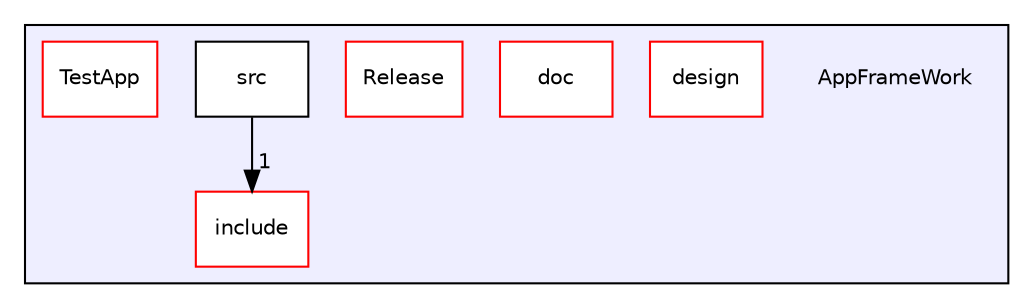 digraph "AppFrameWork" {
  compound=true
  node [ fontsize="10", fontname="Helvetica"];
  edge [ labelfontsize="10", labelfontname="Helvetica"];
  subgraph clusterdir_4521e19eb3d13ebcdccbd4a184aafacb {
    graph [ bgcolor="#eeeeff", pencolor="black", label="" URL="dir_4521e19eb3d13ebcdccbd4a184aafacb.html"];
    dir_4521e19eb3d13ebcdccbd4a184aafacb [shape=plaintext label="AppFrameWork"];
    dir_4e43f80f32d955e5363e6b13eca908c3 [shape=box label="design" color="red" fillcolor="white" style="filled" URL="dir_4e43f80f32d955e5363e6b13eca908c3.html"];
    dir_4dd631b8a2b648e6d9bc7e96fdcf1523 [shape=box label="doc" color="red" fillcolor="white" style="filled" URL="dir_4dd631b8a2b648e6d9bc7e96fdcf1523.html"];
    dir_2d0253ce0bb9962638a157b9cc26b9a7 [shape=box label="include" color="red" fillcolor="white" style="filled" URL="dir_2d0253ce0bb9962638a157b9cc26b9a7.html"];
    dir_d798e1764ac2eb712646da16afbd1593 [shape=box label="Release" color="red" fillcolor="white" style="filled" URL="dir_d798e1764ac2eb712646da16afbd1593.html"];
    dir_ea5df60b34bf1139132a055e0ae431b1 [shape=box label="src" color="black" fillcolor="white" style="filled" URL="dir_ea5df60b34bf1139132a055e0ae431b1.html"];
    dir_dc26052e5ac97da604329984bb5c3a89 [shape=box label="TestApp" color="red" fillcolor="white" style="filled" URL="dir_dc26052e5ac97da604329984bb5c3a89.html"];
  }
  dir_ea5df60b34bf1139132a055e0ae431b1->dir_2d0253ce0bb9962638a157b9cc26b9a7 [headlabel="1", labeldistance=1.5 headhref="dir_000044_000011.html"];
}
